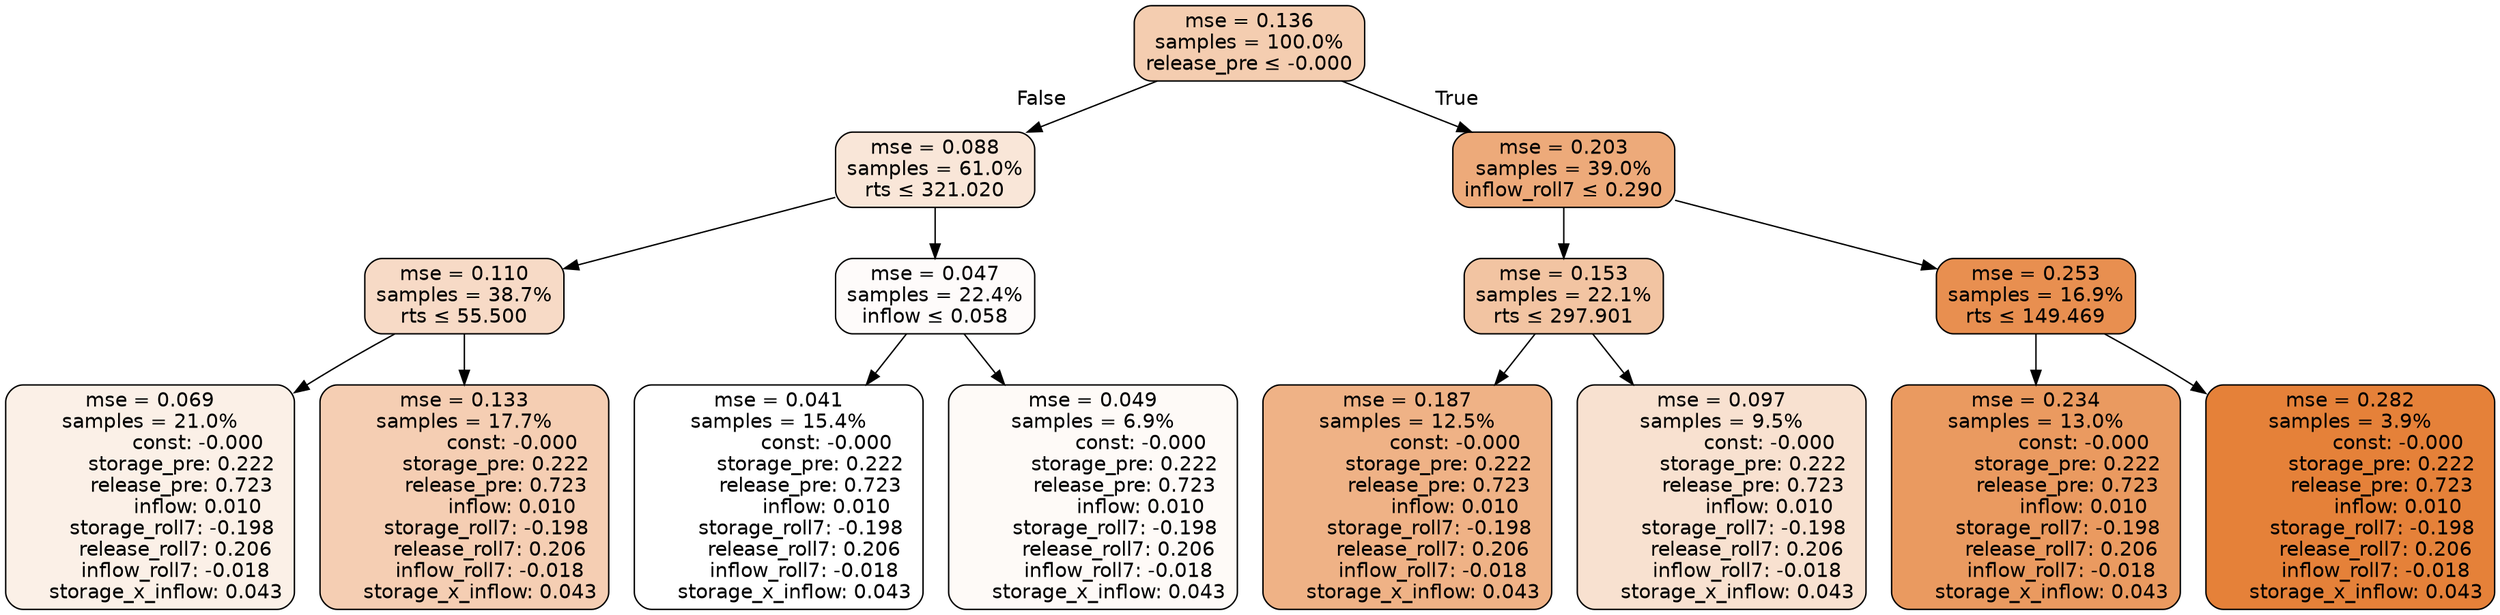 digraph tree {
node [shape=rectangle, style="filled, rounded", color="black", fontname=helvetica] ;
edge [fontname=helvetica] ;
	"0" [label="mse = 0.136
samples = 100.0%
release_pre &le; -0.000", fillcolor="#f4cdb0"]
	"1" [label="mse = 0.088
samples = 61.0%
rts &le; 321.020", fillcolor="#f9e6d8"]
	"2" [label="mse = 0.110
samples = 38.7%
rts &le; 55.500", fillcolor="#f7dac6"]
	"3" [label="mse = 0.069
samples = 21.0%
               const: -0.000
          storage_pre: 0.222
          release_pre: 0.723
               inflow: 0.010
       storage_roll7: -0.198
        release_roll7: 0.206
        inflow_roll7: -0.018
     storage_x_inflow: 0.043", fillcolor="#fbf0e7"]
	"4" [label="mse = 0.133
samples = 17.7%
               const: -0.000
          storage_pre: 0.222
          release_pre: 0.723
               inflow: 0.010
       storage_roll7: -0.198
        release_roll7: 0.206
        inflow_roll7: -0.018
     storage_x_inflow: 0.043", fillcolor="#f5ceb3"]
	"5" [label="mse = 0.047
samples = 22.4%
inflow &le; 0.058", fillcolor="#fefbfa"]
	"6" [label="mse = 0.041
samples = 15.4%
               const: -0.000
          storage_pre: 0.222
          release_pre: 0.723
               inflow: 0.010
       storage_roll7: -0.198
        release_roll7: 0.206
        inflow_roll7: -0.018
     storage_x_inflow: 0.043", fillcolor="#ffffff"]
	"7" [label="mse = 0.049
samples = 6.9%
               const: -0.000
          storage_pre: 0.222
          release_pre: 0.723
               inflow: 0.010
       storage_roll7: -0.198
        release_roll7: 0.206
        inflow_roll7: -0.018
     storage_x_inflow: 0.043", fillcolor="#fefaf7"]
	"8" [label="mse = 0.203
samples = 39.0%
inflow_roll7 &le; 0.290", fillcolor="#edaa7a"]
	"9" [label="mse = 0.153
samples = 22.1%
rts &le; 297.901", fillcolor="#f2c4a2"]
	"10" [label="mse = 0.187
samples = 12.5%
               const: -0.000
          storage_pre: 0.222
          release_pre: 0.723
               inflow: 0.010
       storage_roll7: -0.198
        release_roll7: 0.206
        inflow_roll7: -0.018
     storage_x_inflow: 0.043", fillcolor="#efb286"]
	"11" [label="mse = 0.097
samples = 9.5%
               const: -0.000
          storage_pre: 0.222
          release_pre: 0.723
               inflow: 0.010
       storage_roll7: -0.198
        release_roll7: 0.206
        inflow_roll7: -0.018
     storage_x_inflow: 0.043", fillcolor="#f8e1d0"]
	"12" [label="mse = 0.253
samples = 16.9%
rts &le; 149.469", fillcolor="#e88f50"]
	"13" [label="mse = 0.234
samples = 13.0%
               const: -0.000
          storage_pre: 0.222
          release_pre: 0.723
               inflow: 0.010
       storage_roll7: -0.198
        release_roll7: 0.206
        inflow_roll7: -0.018
     storage_x_inflow: 0.043", fillcolor="#ea9a60"]
	"14" [label="mse = 0.282
samples = 3.9%
               const: -0.000
          storage_pre: 0.222
          release_pre: 0.723
               inflow: 0.010
       storage_roll7: -0.198
        release_roll7: 0.206
        inflow_roll7: -0.018
     storage_x_inflow: 0.043", fillcolor="#e58139"]

	"0" -> "1" [labeldistance=2.5, labelangle=45, headlabel="False"]
	"1" -> "2"
	"2" -> "3"
	"2" -> "4"
	"1" -> "5"
	"5" -> "6"
	"5" -> "7"
	"0" -> "8" [labeldistance=2.5, labelangle=-45, headlabel="True"]
	"8" -> "9"
	"9" -> "10"
	"9" -> "11"
	"8" -> "12"
	"12" -> "13"
	"12" -> "14"
}